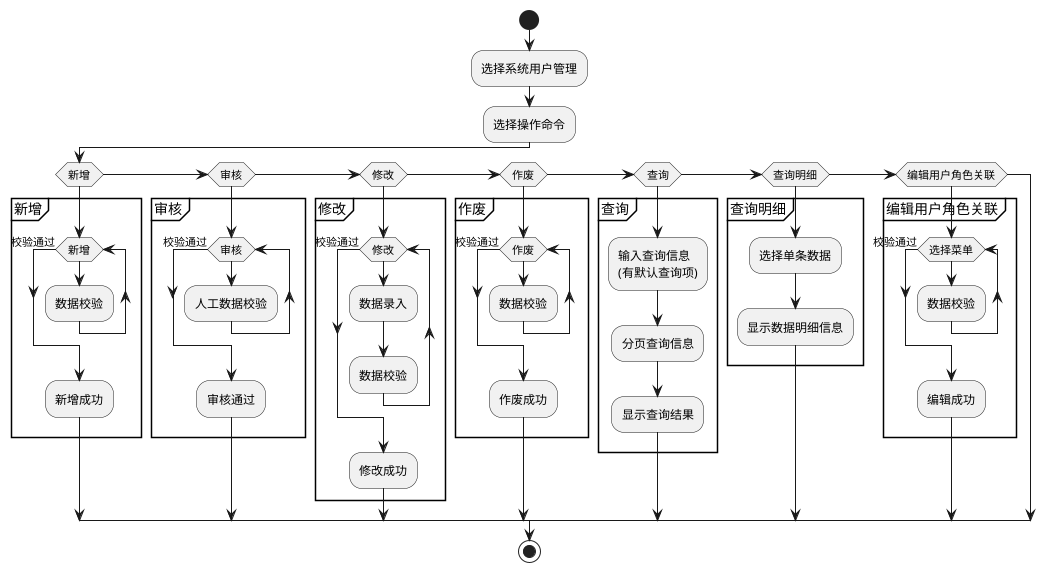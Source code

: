 @startuml
start
:选择系统用户管理;
:选择操作命令;
if(新增)
    partition 新增 {
        while(新增)
            :数据校验;
        endwhile(校验通过)
        :新增成功;
    }
else if(审核)
    partition 审核 {
        while(审核)
            :人工数据校验;
        endwhile(校验通过)
        :审核通过;
    }
else if(修改)
    partition 修改 {
        while (修改)
            :数据录入;
            :数据校验;
        endwhile(校验通过)
        :修改成功;
    }
else if(作废)
    partition 作废 {
        while(作废)
            :数据校验;
        endwhile(校验通过)
        :作废成功;
    }
else if (查询)
    partition 查询 {
        :输入查询信息\n(有默认查询项);
        :分页查询信息;
        :显示查询结果;
    }
else if(查询明细)
    partition 查询明细 {
        :选择单条数据;
        :显示数据明细信息;
    }
else if (编辑用户角色关联)
    partition 编辑用户角色关联 {
        while(选择菜单)
           :数据校验;
        endwhile(校验通过)
        :编辑成功;
    }
endif
stop
@enduml